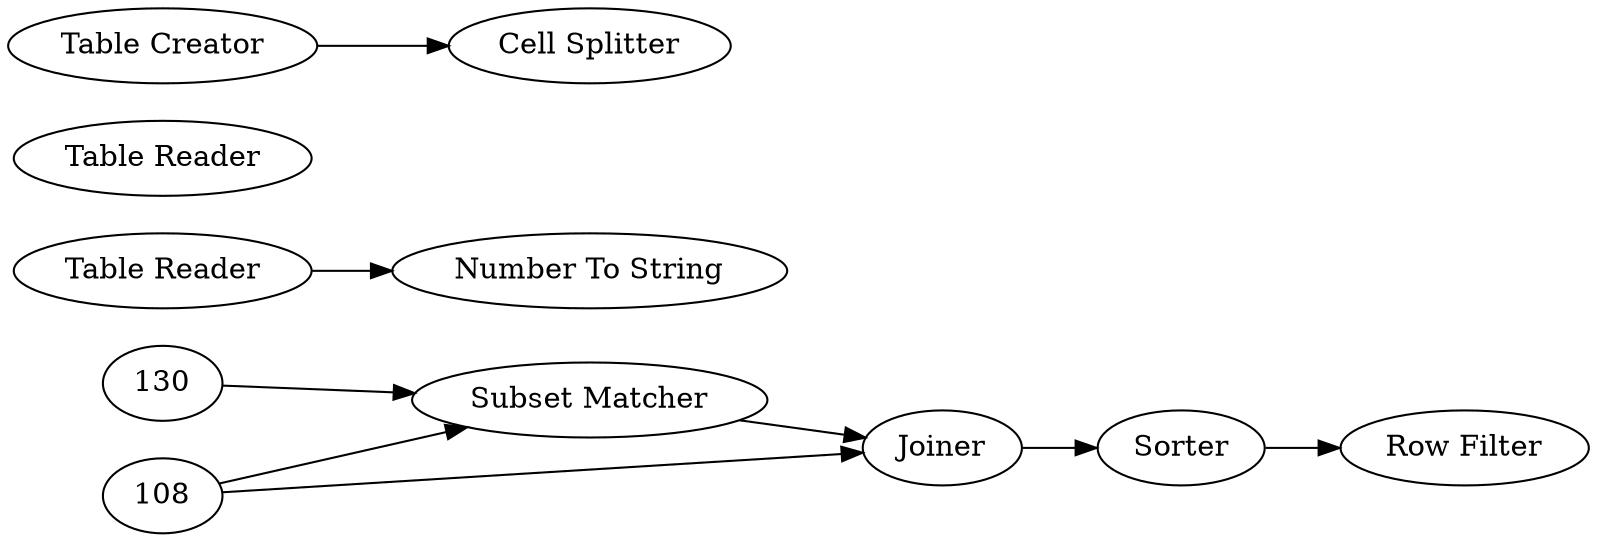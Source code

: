 digraph {
	70 [label="Row Filter"]
	122 [label="Number To String"]
	123 [label="Table Reader"]
	125 [label="Table Reader"]
	114 [label="Subset Matcher"]
	121 [label=Sorter]
	115 [label="Table Creator"]
	116 [label="Cell Splitter"]
	131 [label=Joiner]
	125 -> 122
	115 -> 116
	108 -> 114
	108 -> 131
	114 -> 131
	121 -> 70
	130 -> 114
	131 -> 121
	rankdir=LR
}
